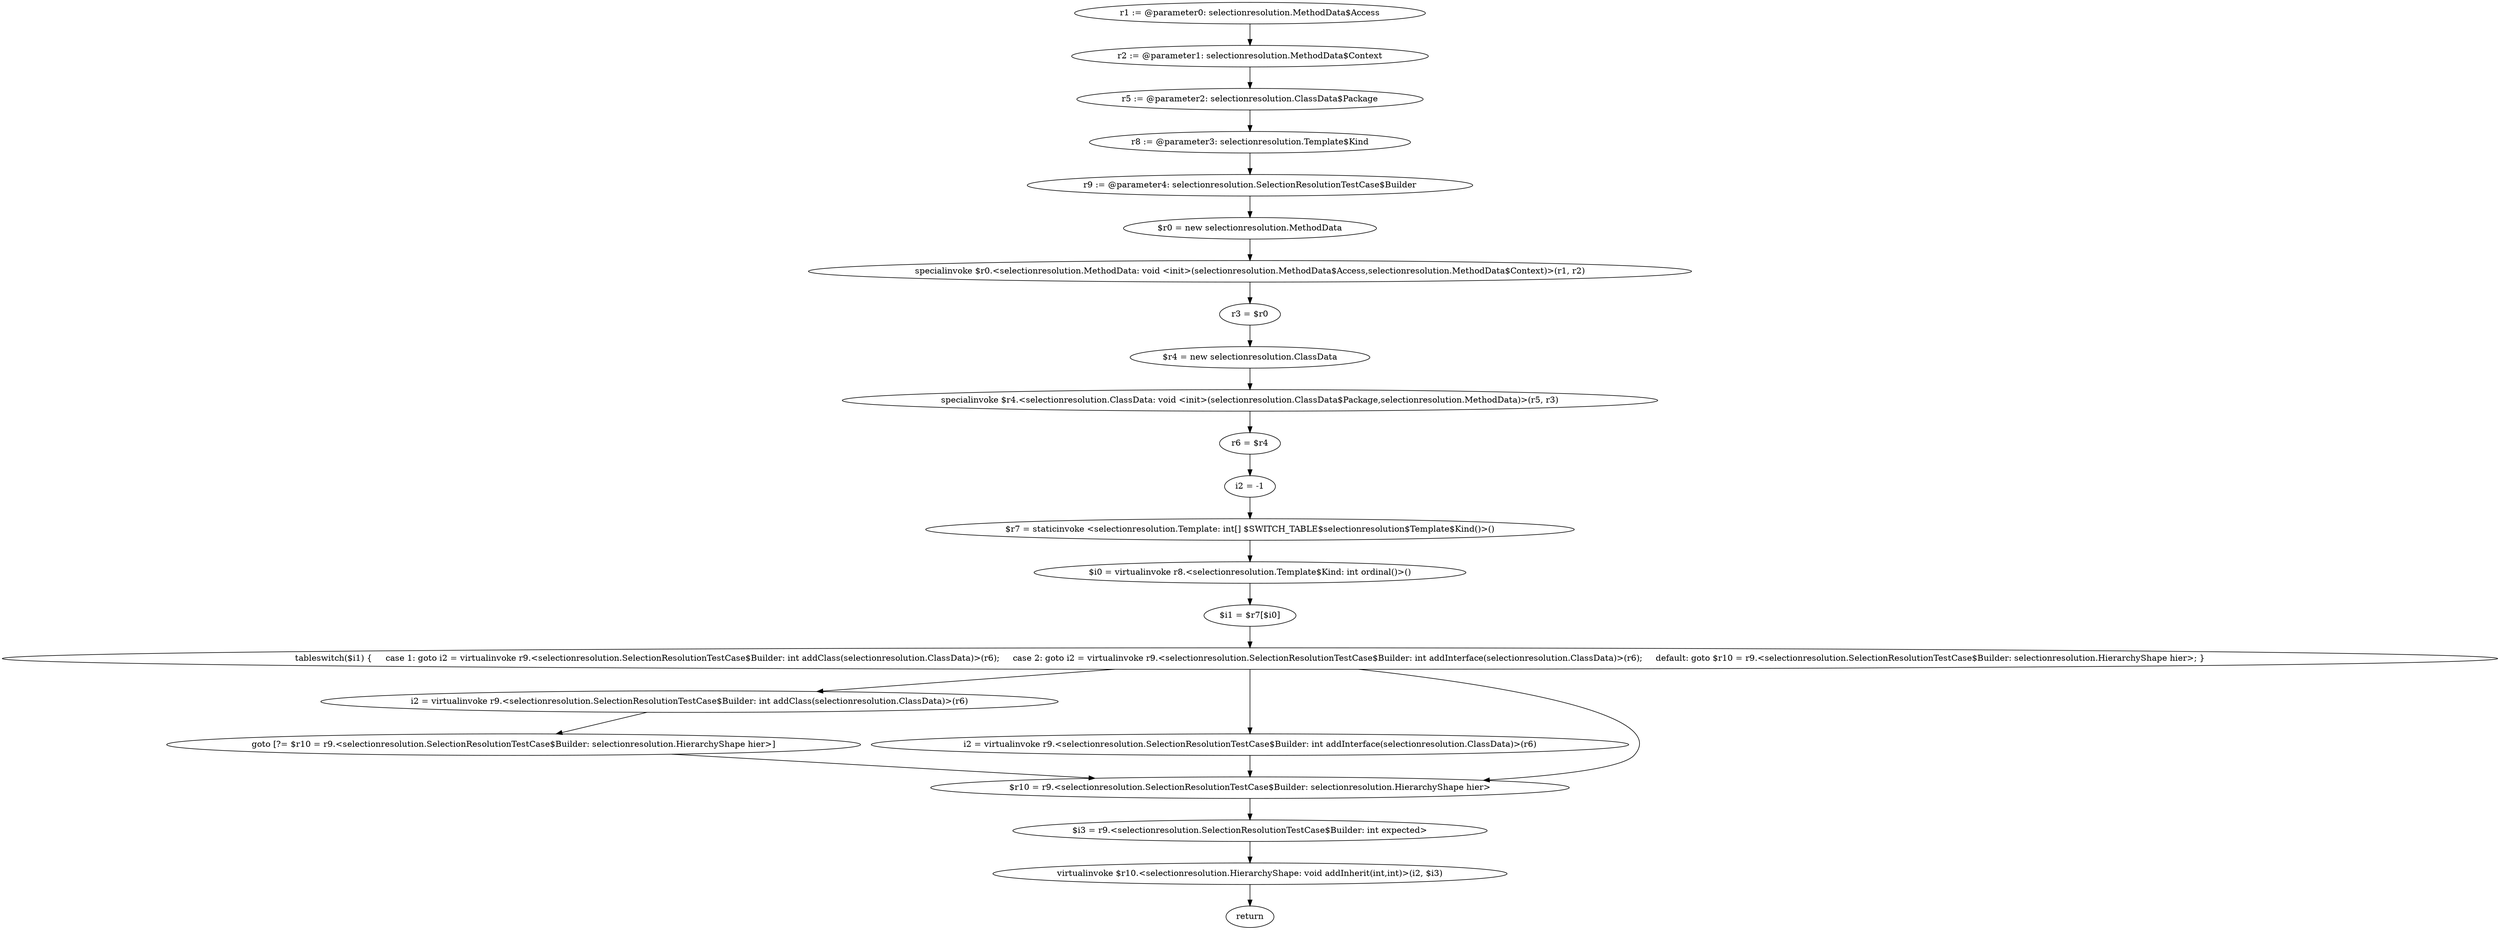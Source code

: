 digraph "unitGraph" {
    "r1 := @parameter0: selectionresolution.MethodData$Access"
    "r2 := @parameter1: selectionresolution.MethodData$Context"
    "r5 := @parameter2: selectionresolution.ClassData$Package"
    "r8 := @parameter3: selectionresolution.Template$Kind"
    "r9 := @parameter4: selectionresolution.SelectionResolutionTestCase$Builder"
    "$r0 = new selectionresolution.MethodData"
    "specialinvoke $r0.<selectionresolution.MethodData: void <init>(selectionresolution.MethodData$Access,selectionresolution.MethodData$Context)>(r1, r2)"
    "r3 = $r0"
    "$r4 = new selectionresolution.ClassData"
    "specialinvoke $r4.<selectionresolution.ClassData: void <init>(selectionresolution.ClassData$Package,selectionresolution.MethodData)>(r5, r3)"
    "r6 = $r4"
    "i2 = -1"
    "$r7 = staticinvoke <selectionresolution.Template: int[] $SWITCH_TABLE$selectionresolution$Template$Kind()>()"
    "$i0 = virtualinvoke r8.<selectionresolution.Template$Kind: int ordinal()>()"
    "$i1 = $r7[$i0]"
    "tableswitch($i1) {     case 1: goto i2 = virtualinvoke r9.<selectionresolution.SelectionResolutionTestCase$Builder: int addClass(selectionresolution.ClassData)>(r6);     case 2: goto i2 = virtualinvoke r9.<selectionresolution.SelectionResolutionTestCase$Builder: int addInterface(selectionresolution.ClassData)>(r6);     default: goto $r10 = r9.<selectionresolution.SelectionResolutionTestCase$Builder: selectionresolution.HierarchyShape hier>; }"
    "i2 = virtualinvoke r9.<selectionresolution.SelectionResolutionTestCase$Builder: int addClass(selectionresolution.ClassData)>(r6)"
    "goto [?= $r10 = r9.<selectionresolution.SelectionResolutionTestCase$Builder: selectionresolution.HierarchyShape hier>]"
    "i2 = virtualinvoke r9.<selectionresolution.SelectionResolutionTestCase$Builder: int addInterface(selectionresolution.ClassData)>(r6)"
    "$r10 = r9.<selectionresolution.SelectionResolutionTestCase$Builder: selectionresolution.HierarchyShape hier>"
    "$i3 = r9.<selectionresolution.SelectionResolutionTestCase$Builder: int expected>"
    "virtualinvoke $r10.<selectionresolution.HierarchyShape: void addInherit(int,int)>(i2, $i3)"
    "return"
    "r1 := @parameter0: selectionresolution.MethodData$Access"->"r2 := @parameter1: selectionresolution.MethodData$Context";
    "r2 := @parameter1: selectionresolution.MethodData$Context"->"r5 := @parameter2: selectionresolution.ClassData$Package";
    "r5 := @parameter2: selectionresolution.ClassData$Package"->"r8 := @parameter3: selectionresolution.Template$Kind";
    "r8 := @parameter3: selectionresolution.Template$Kind"->"r9 := @parameter4: selectionresolution.SelectionResolutionTestCase$Builder";
    "r9 := @parameter4: selectionresolution.SelectionResolutionTestCase$Builder"->"$r0 = new selectionresolution.MethodData";
    "$r0 = new selectionresolution.MethodData"->"specialinvoke $r0.<selectionresolution.MethodData: void <init>(selectionresolution.MethodData$Access,selectionresolution.MethodData$Context)>(r1, r2)";
    "specialinvoke $r0.<selectionresolution.MethodData: void <init>(selectionresolution.MethodData$Access,selectionresolution.MethodData$Context)>(r1, r2)"->"r3 = $r0";
    "r3 = $r0"->"$r4 = new selectionresolution.ClassData";
    "$r4 = new selectionresolution.ClassData"->"specialinvoke $r4.<selectionresolution.ClassData: void <init>(selectionresolution.ClassData$Package,selectionresolution.MethodData)>(r5, r3)";
    "specialinvoke $r4.<selectionresolution.ClassData: void <init>(selectionresolution.ClassData$Package,selectionresolution.MethodData)>(r5, r3)"->"r6 = $r4";
    "r6 = $r4"->"i2 = -1";
    "i2 = -1"->"$r7 = staticinvoke <selectionresolution.Template: int[] $SWITCH_TABLE$selectionresolution$Template$Kind()>()";
    "$r7 = staticinvoke <selectionresolution.Template: int[] $SWITCH_TABLE$selectionresolution$Template$Kind()>()"->"$i0 = virtualinvoke r8.<selectionresolution.Template$Kind: int ordinal()>()";
    "$i0 = virtualinvoke r8.<selectionresolution.Template$Kind: int ordinal()>()"->"$i1 = $r7[$i0]";
    "$i1 = $r7[$i0]"->"tableswitch($i1) {     case 1: goto i2 = virtualinvoke r9.<selectionresolution.SelectionResolutionTestCase$Builder: int addClass(selectionresolution.ClassData)>(r6);     case 2: goto i2 = virtualinvoke r9.<selectionresolution.SelectionResolutionTestCase$Builder: int addInterface(selectionresolution.ClassData)>(r6);     default: goto $r10 = r9.<selectionresolution.SelectionResolutionTestCase$Builder: selectionresolution.HierarchyShape hier>; }";
    "tableswitch($i1) {     case 1: goto i2 = virtualinvoke r9.<selectionresolution.SelectionResolutionTestCase$Builder: int addClass(selectionresolution.ClassData)>(r6);     case 2: goto i2 = virtualinvoke r9.<selectionresolution.SelectionResolutionTestCase$Builder: int addInterface(selectionresolution.ClassData)>(r6);     default: goto $r10 = r9.<selectionresolution.SelectionResolutionTestCase$Builder: selectionresolution.HierarchyShape hier>; }"->"i2 = virtualinvoke r9.<selectionresolution.SelectionResolutionTestCase$Builder: int addClass(selectionresolution.ClassData)>(r6)";
    "tableswitch($i1) {     case 1: goto i2 = virtualinvoke r9.<selectionresolution.SelectionResolutionTestCase$Builder: int addClass(selectionresolution.ClassData)>(r6);     case 2: goto i2 = virtualinvoke r9.<selectionresolution.SelectionResolutionTestCase$Builder: int addInterface(selectionresolution.ClassData)>(r6);     default: goto $r10 = r9.<selectionresolution.SelectionResolutionTestCase$Builder: selectionresolution.HierarchyShape hier>; }"->"i2 = virtualinvoke r9.<selectionresolution.SelectionResolutionTestCase$Builder: int addInterface(selectionresolution.ClassData)>(r6)";
    "tableswitch($i1) {     case 1: goto i2 = virtualinvoke r9.<selectionresolution.SelectionResolutionTestCase$Builder: int addClass(selectionresolution.ClassData)>(r6);     case 2: goto i2 = virtualinvoke r9.<selectionresolution.SelectionResolutionTestCase$Builder: int addInterface(selectionresolution.ClassData)>(r6);     default: goto $r10 = r9.<selectionresolution.SelectionResolutionTestCase$Builder: selectionresolution.HierarchyShape hier>; }"->"$r10 = r9.<selectionresolution.SelectionResolutionTestCase$Builder: selectionresolution.HierarchyShape hier>";
    "i2 = virtualinvoke r9.<selectionresolution.SelectionResolutionTestCase$Builder: int addClass(selectionresolution.ClassData)>(r6)"->"goto [?= $r10 = r9.<selectionresolution.SelectionResolutionTestCase$Builder: selectionresolution.HierarchyShape hier>]";
    "goto [?= $r10 = r9.<selectionresolution.SelectionResolutionTestCase$Builder: selectionresolution.HierarchyShape hier>]"->"$r10 = r9.<selectionresolution.SelectionResolutionTestCase$Builder: selectionresolution.HierarchyShape hier>";
    "i2 = virtualinvoke r9.<selectionresolution.SelectionResolutionTestCase$Builder: int addInterface(selectionresolution.ClassData)>(r6)"->"$r10 = r9.<selectionresolution.SelectionResolutionTestCase$Builder: selectionresolution.HierarchyShape hier>";
    "$r10 = r9.<selectionresolution.SelectionResolutionTestCase$Builder: selectionresolution.HierarchyShape hier>"->"$i3 = r9.<selectionresolution.SelectionResolutionTestCase$Builder: int expected>";
    "$i3 = r9.<selectionresolution.SelectionResolutionTestCase$Builder: int expected>"->"virtualinvoke $r10.<selectionresolution.HierarchyShape: void addInherit(int,int)>(i2, $i3)";
    "virtualinvoke $r10.<selectionresolution.HierarchyShape: void addInherit(int,int)>(i2, $i3)"->"return";
}
